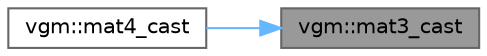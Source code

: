 digraph "vgm::mat3_cast"
{
 // LATEX_PDF_SIZE
  bgcolor="transparent";
  edge [fontname=Helvetica,fontsize=10,labelfontname=Helvetica,labelfontsize=10];
  node [fontname=Helvetica,fontsize=10,shape=box,height=0.2,width=0.4];
  rankdir="RL";
  Node1 [id="Node000001",label="vgm::mat3_cast",height=0.2,width=0.4,color="gray40", fillcolor="grey60", style="filled", fontcolor="black",tooltip=" "];
  Node1 -> Node2 [id="edge1_Node000001_Node000002",dir="back",color="steelblue1",style="solid",tooltip=" "];
  Node2 [id="Node000002",label="vgm::mat4_cast",height=0.2,width=0.4,color="grey40", fillcolor="white", style="filled",URL="$namespacevgm.html#ac1090abf5cc2d62e9b5c66ecd21efb3b",tooltip=" "];
}
